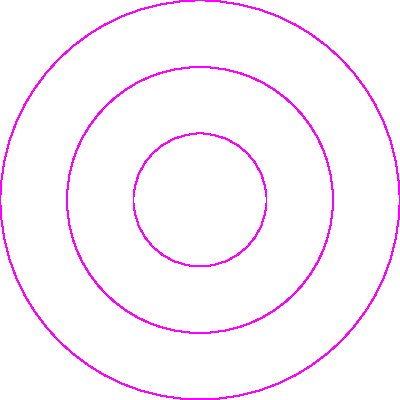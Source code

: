 defaultpen(magenta);
size(200);
pair O=(0,0);
draw(circle(O,1));
draw(circle(O,2));
draw(circle(O,3));